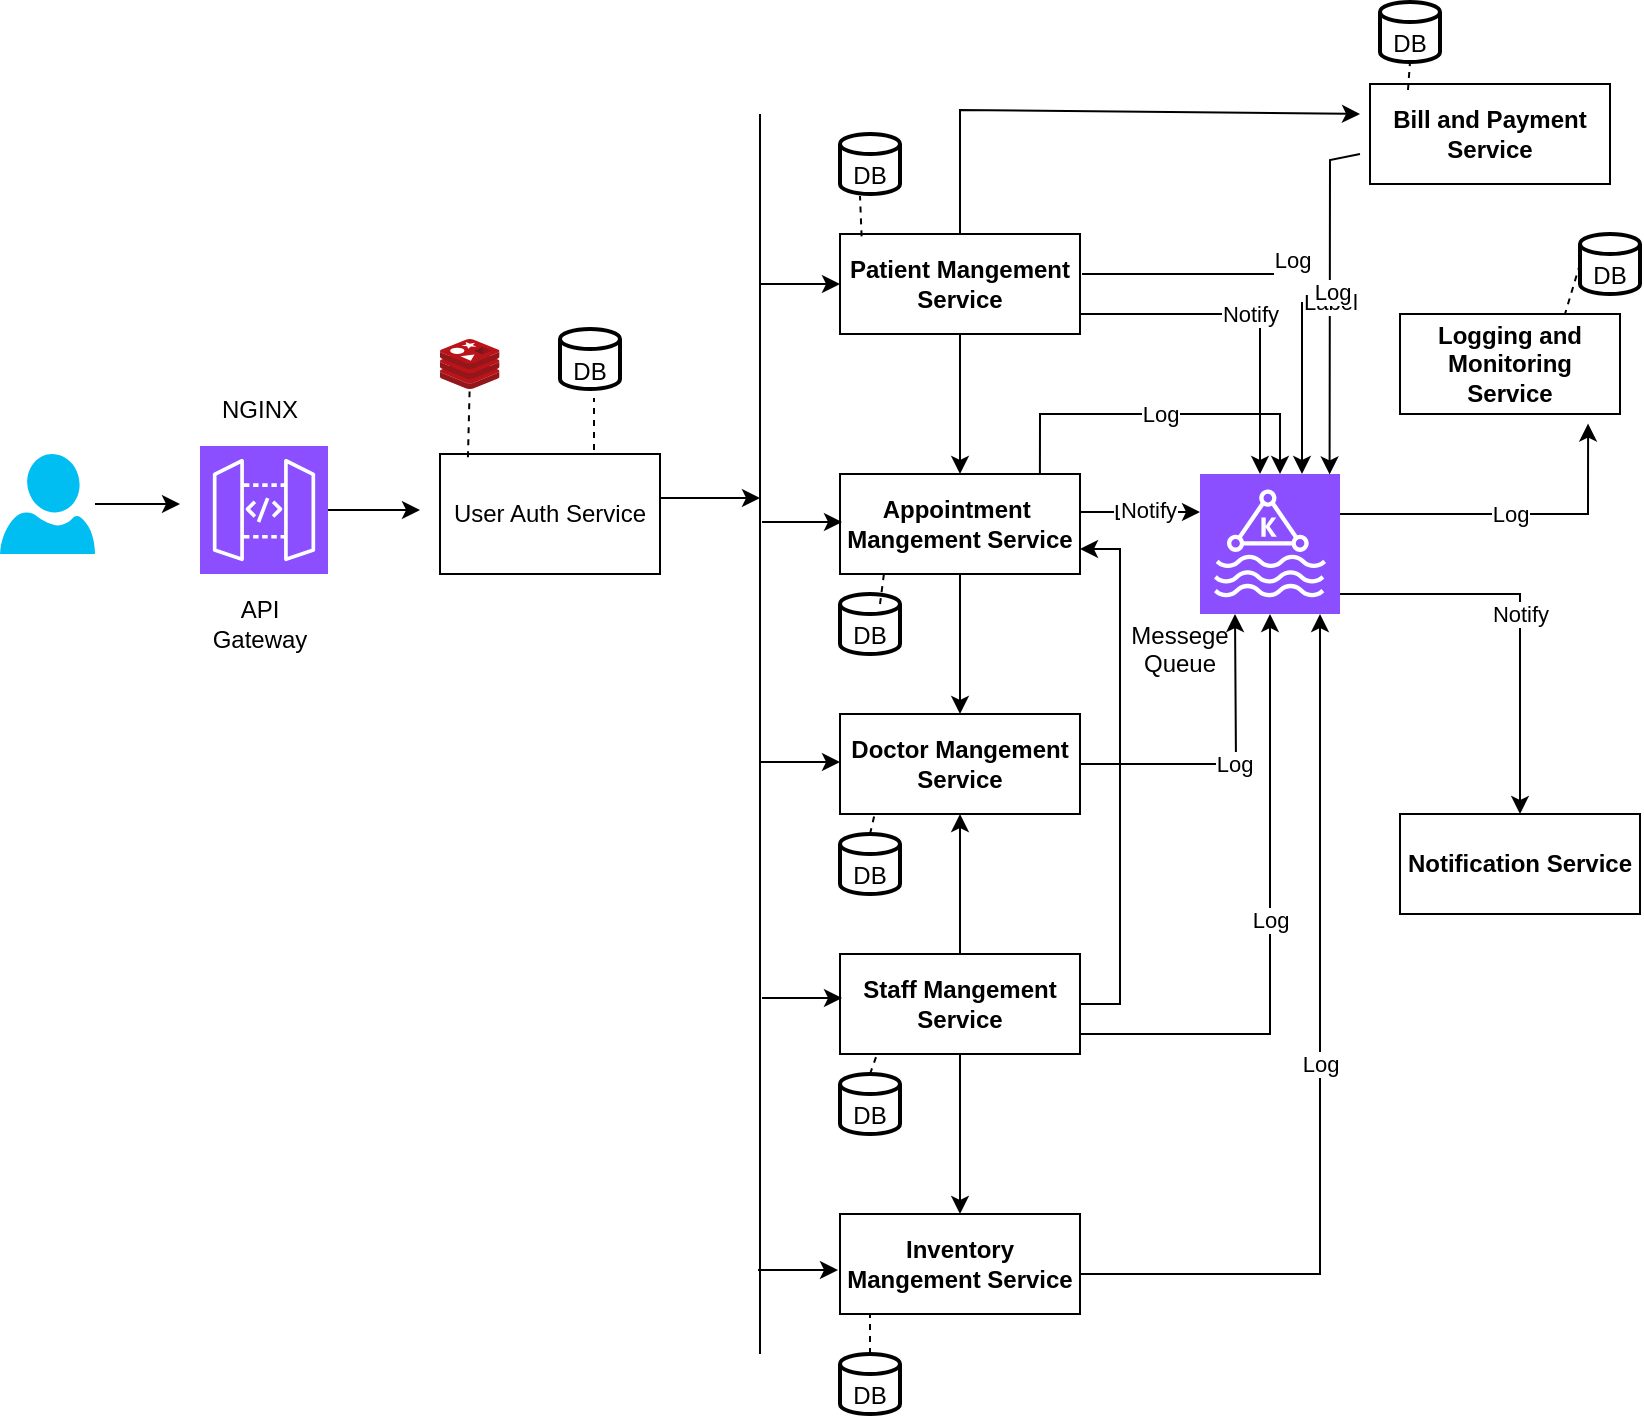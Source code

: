 <mxfile version="25.0.3">
  <diagram name="Page-1" id="c8oCwrQ6WT6dkg099jFz">
    <mxGraphModel dx="1050" dy="530" grid="1" gridSize="10" guides="1" tooltips="1" connect="1" arrows="1" fold="1" page="1" pageScale="1" pageWidth="850" pageHeight="1100" math="0" shadow="0">
      <root>
        <mxCell id="0" />
        <mxCell id="1" parent="0" />
        <mxCell id="s4P5NHIdHEnrwuTgCg9F-89" style="edgeStyle=orthogonalEdgeStyle;rounded=0;orthogonalLoop=1;jettySize=auto;html=1;" parent="1" source="s4P5NHIdHEnrwuTgCg9F-1" edge="1">
          <mxGeometry relative="1" as="geometry">
            <mxPoint x="110" y="255" as="targetPoint" />
          </mxGeometry>
        </mxCell>
        <mxCell id="s4P5NHIdHEnrwuTgCg9F-1" value="" style="verticalLabelPosition=bottom;html=1;verticalAlign=top;align=center;strokeColor=none;fillColor=#00BEF2;shape=mxgraph.azure.user;" parent="1" vertex="1">
          <mxGeometry x="20" y="230" width="47.5" height="50" as="geometry" />
        </mxCell>
        <mxCell id="s4P5NHIdHEnrwuTgCg9F-88" style="edgeStyle=orthogonalEdgeStyle;rounded=0;orthogonalLoop=1;jettySize=auto;html=1;exitX=1;exitY=0.5;exitDx=0;exitDy=0;exitPerimeter=0;" parent="1" source="s4P5NHIdHEnrwuTgCg9F-3" edge="1">
          <mxGeometry relative="1" as="geometry">
            <mxPoint x="230" y="258" as="targetPoint" />
          </mxGeometry>
        </mxCell>
        <mxCell id="s4P5NHIdHEnrwuTgCg9F-3" value="" style="sketch=0;points=[[0,0,0],[0.25,0,0],[0.5,0,0],[0.75,0,0],[1,0,0],[0,1,0],[0.25,1,0],[0.5,1,0],[0.75,1,0],[1,1,0],[0,0.25,0],[0,0.5,0],[0,0.75,0],[1,0.25,0],[1,0.5,0],[1,0.75,0]];outlineConnect=0;fontColor=#232F3E;fillColor=#8C4FFF;strokeColor=#ffffff;dashed=0;verticalLabelPosition=bottom;verticalAlign=top;align=center;html=1;fontSize=12;fontStyle=0;aspect=fixed;shape=mxgraph.aws4.resourceIcon;resIcon=mxgraph.aws4.api_gateway;" parent="1" vertex="1">
          <mxGeometry x="120" y="226" width="64" height="64" as="geometry" />
        </mxCell>
        <mxCell id="s4P5NHIdHEnrwuTgCg9F-86" style="edgeStyle=orthogonalEdgeStyle;rounded=0;orthogonalLoop=1;jettySize=auto;html=1;exitX=1;exitY=0.5;exitDx=0;exitDy=0;" parent="1" edge="1">
          <mxGeometry relative="1" as="geometry">
            <mxPoint x="400" y="252" as="targetPoint" />
            <mxPoint x="350" y="252" as="sourcePoint" />
          </mxGeometry>
        </mxCell>
        <mxCell id="s4P5NHIdHEnrwuTgCg9F-4" value="User Auth Service" style="rounded=0;whiteSpace=wrap;html=1;" parent="1" vertex="1">
          <mxGeometry x="240" y="230" width="110" height="60" as="geometry" />
        </mxCell>
        <mxCell id="s4P5NHIdHEnrwuTgCg9F-5" value="" style="image;sketch=0;aspect=fixed;html=1;points=[];align=center;fontSize=12;image=img/lib/mscae/Cache_Redis_Product.svg;" parent="1" vertex="1">
          <mxGeometry x="240" y="172.5" width="29.76" height="25" as="geometry" />
        </mxCell>
        <mxCell id="s4P5NHIdHEnrwuTgCg9F-7" value="DB" style="strokeWidth=2;html=1;shape=mxgraph.flowchart.database;whiteSpace=wrap;verticalAlign=bottom;" parent="1" vertex="1">
          <mxGeometry x="300" y="167.5" width="30" height="30" as="geometry" />
        </mxCell>
        <mxCell id="s4P5NHIdHEnrwuTgCg9F-39" style="edgeStyle=orthogonalEdgeStyle;rounded=0;orthogonalLoop=1;jettySize=auto;html=1;exitX=0.5;exitY=1;exitDx=0;exitDy=0;entryX=0.5;entryY=0;entryDx=0;entryDy=0;" parent="1" source="s4P5NHIdHEnrwuTgCg9F-8" target="s4P5NHIdHEnrwuTgCg9F-10" edge="1">
          <mxGeometry relative="1" as="geometry" />
        </mxCell>
        <mxCell id="s4P5NHIdHEnrwuTgCg9F-8" value="Patient Mangement Service" style="rounded=0;whiteSpace=wrap;html=1;fontStyle=1" parent="1" vertex="1">
          <mxGeometry x="440" y="120" width="120" height="50" as="geometry" />
        </mxCell>
        <mxCell id="s4P5NHIdHEnrwuTgCg9F-40" style="edgeStyle=orthogonalEdgeStyle;rounded=0;orthogonalLoop=1;jettySize=auto;html=1;exitX=0.5;exitY=1;exitDx=0;exitDy=0;entryX=0.5;entryY=0;entryDx=0;entryDy=0;" parent="1" source="s4P5NHIdHEnrwuTgCg9F-10" target="s4P5NHIdHEnrwuTgCg9F-11" edge="1">
          <mxGeometry relative="1" as="geometry" />
        </mxCell>
        <mxCell id="s4P5NHIdHEnrwuTgCg9F-10" value="Appointment&amp;nbsp;&lt;div&gt;Mangement Service&lt;/div&gt;" style="rounded=0;whiteSpace=wrap;html=1;fontStyle=1" parent="1" vertex="1">
          <mxGeometry x="440" y="240" width="120" height="50" as="geometry" />
        </mxCell>
        <mxCell id="s4P5NHIdHEnrwuTgCg9F-11" value="Doctor Mangement Service" style="rounded=0;whiteSpace=wrap;html=1;fontStyle=1" parent="1" vertex="1">
          <mxGeometry x="440" y="360" width="120" height="50" as="geometry" />
        </mxCell>
        <mxCell id="s4P5NHIdHEnrwuTgCg9F-41" style="edgeStyle=orthogonalEdgeStyle;rounded=0;orthogonalLoop=1;jettySize=auto;html=1;exitX=0.5;exitY=0;exitDx=0;exitDy=0;entryX=0.5;entryY=1;entryDx=0;entryDy=0;" parent="1" source="s4P5NHIdHEnrwuTgCg9F-12" target="s4P5NHIdHEnrwuTgCg9F-11" edge="1">
          <mxGeometry relative="1" as="geometry" />
        </mxCell>
        <mxCell id="s4P5NHIdHEnrwuTgCg9F-43" style="edgeStyle=orthogonalEdgeStyle;rounded=0;orthogonalLoop=1;jettySize=auto;html=1;exitX=1;exitY=0.5;exitDx=0;exitDy=0;entryX=1;entryY=0.75;entryDx=0;entryDy=0;" parent="1" source="s4P5NHIdHEnrwuTgCg9F-12" target="s4P5NHIdHEnrwuTgCg9F-10" edge="1">
          <mxGeometry relative="1" as="geometry" />
        </mxCell>
        <mxCell id="s4P5NHIdHEnrwuTgCg9F-44" style="edgeStyle=orthogonalEdgeStyle;rounded=0;orthogonalLoop=1;jettySize=auto;html=1;exitX=0.5;exitY=1;exitDx=0;exitDy=0;entryX=0.5;entryY=0;entryDx=0;entryDy=0;" parent="1" source="s4P5NHIdHEnrwuTgCg9F-12" target="s4P5NHIdHEnrwuTgCg9F-14" edge="1">
          <mxGeometry relative="1" as="geometry" />
        </mxCell>
        <mxCell id="s4P5NHIdHEnrwuTgCg9F-12" value="Staff Mangement Service" style="rounded=0;whiteSpace=wrap;html=1;fontStyle=1" parent="1" vertex="1">
          <mxGeometry x="440" y="480" width="120" height="50" as="geometry" />
        </mxCell>
        <mxCell id="s4P5NHIdHEnrwuTgCg9F-14" value="Inventory Mangement Service" style="rounded=0;whiteSpace=wrap;html=1;fontStyle=1" parent="1" vertex="1">
          <mxGeometry x="440" y="610" width="120" height="50" as="geometry" />
        </mxCell>
        <mxCell id="s4P5NHIdHEnrwuTgCg9F-15" value="" style="sketch=0;points=[[0,0,0],[0.25,0,0],[0.5,0,0],[0.75,0,0],[1,0,0],[0,1,0],[0.25,1,0],[0.5,1,0],[0.75,1,0],[1,1,0],[0,0.25,0],[0,0.5,0],[0,0.75,0],[1,0.25,0],[1,0.5,0],[1,0.75,0]];outlineConnect=0;fontColor=#232F3E;fillColor=#8C4FFF;strokeColor=#ffffff;dashed=0;verticalLabelPosition=bottom;verticalAlign=top;align=center;html=1;fontSize=12;fontStyle=0;aspect=fixed;shape=mxgraph.aws4.resourceIcon;resIcon=mxgraph.aws4.managed_streaming_for_kafka;" parent="1" vertex="1">
          <mxGeometry x="620" y="240" width="70" height="70" as="geometry" />
        </mxCell>
        <mxCell id="s4P5NHIdHEnrwuTgCg9F-16" value="Logging and Monitoring Service" style="rounded=0;whiteSpace=wrap;html=1;fontStyle=1" parent="1" vertex="1">
          <mxGeometry x="720" y="160" width="110" height="50" as="geometry" />
        </mxCell>
        <mxCell id="s4P5NHIdHEnrwuTgCg9F-17" value="Notification Service" style="rounded=0;whiteSpace=wrap;html=1;fontStyle=1" parent="1" vertex="1">
          <mxGeometry x="720" y="410" width="120" height="50" as="geometry" />
        </mxCell>
        <mxCell id="s4P5NHIdHEnrwuTgCg9F-18" value="" style="endArrow=classic;html=1;rounded=0;" parent="1" edge="1">
          <mxGeometry relative="1" as="geometry">
            <mxPoint x="561" y="140" as="sourcePoint" />
            <mxPoint x="671" y="240" as="targetPoint" />
            <Array as="points">
              <mxPoint x="671" y="140" />
            </Array>
          </mxGeometry>
        </mxCell>
        <mxCell id="s4P5NHIdHEnrwuTgCg9F-19" value="Log&lt;div&gt;&lt;br&gt;&lt;/div&gt;" style="edgeLabel;resizable=0;html=1;;align=center;verticalAlign=middle;" parent="s4P5NHIdHEnrwuTgCg9F-18" connectable="0" vertex="1">
          <mxGeometry relative="1" as="geometry" />
        </mxCell>
        <mxCell id="s4P5NHIdHEnrwuTgCg9F-21" value="" style="endArrow=classic;html=1;rounded=0;exitX=0.833;exitY=0;exitDx=0;exitDy=0;exitPerimeter=0;" parent="1" source="s4P5NHIdHEnrwuTgCg9F-10" edge="1">
          <mxGeometry relative="1" as="geometry">
            <mxPoint x="560" y="203.5" as="sourcePoint" />
            <mxPoint x="660" y="240" as="targetPoint" />
            <Array as="points">
              <mxPoint x="540" y="210" />
              <mxPoint x="660" y="210" />
            </Array>
          </mxGeometry>
        </mxCell>
        <mxCell id="s4P5NHIdHEnrwuTgCg9F-22" value="Log" style="edgeLabel;resizable=0;html=1;;align=center;verticalAlign=middle;" parent="s4P5NHIdHEnrwuTgCg9F-21" connectable="0" vertex="1">
          <mxGeometry relative="1" as="geometry" />
        </mxCell>
        <mxCell id="s4P5NHIdHEnrwuTgCg9F-23" value="" style="endArrow=classic;html=1;rounded=0;exitX=1;exitY=0.5;exitDx=0;exitDy=0;entryX=0.25;entryY=1;entryDx=0;entryDy=0;entryPerimeter=0;" parent="1" source="s4P5NHIdHEnrwuTgCg9F-11" target="s4P5NHIdHEnrwuTgCg9F-15" edge="1">
          <mxGeometry relative="1" as="geometry">
            <mxPoint x="560" y="300" as="sourcePoint" />
            <mxPoint x="620" y="295" as="targetPoint" />
            <Array as="points">
              <mxPoint x="638" y="385" />
            </Array>
          </mxGeometry>
        </mxCell>
        <mxCell id="s4P5NHIdHEnrwuTgCg9F-24" value="Log" style="edgeLabel;resizable=0;html=1;;align=center;verticalAlign=middle;" parent="s4P5NHIdHEnrwuTgCg9F-23" connectable="0" vertex="1">
          <mxGeometry relative="1" as="geometry" />
        </mxCell>
        <mxCell id="s4P5NHIdHEnrwuTgCg9F-25" value="" style="endArrow=classic;html=1;rounded=0;exitX=1;exitY=0.8;exitDx=0;exitDy=0;exitPerimeter=0;" parent="1" source="s4P5NHIdHEnrwuTgCg9F-12" target="s4P5NHIdHEnrwuTgCg9F-15" edge="1">
          <mxGeometry relative="1" as="geometry">
            <mxPoint x="560" y="410" as="sourcePoint" />
            <mxPoint x="670" y="390" as="targetPoint" />
            <Array as="points">
              <mxPoint x="655" y="520" />
              <mxPoint x="655" y="510" />
            </Array>
          </mxGeometry>
        </mxCell>
        <mxCell id="s4P5NHIdHEnrwuTgCg9F-26" value="Log" style="edgeLabel;resizable=0;html=1;;align=center;verticalAlign=middle;" parent="s4P5NHIdHEnrwuTgCg9F-25" connectable="0" vertex="1">
          <mxGeometry relative="1" as="geometry">
            <mxPoint as="offset" />
          </mxGeometry>
        </mxCell>
        <mxCell id="s4P5NHIdHEnrwuTgCg9F-27" value="" style="endArrow=classic;html=1;rounded=0;exitX=1;exitY=0.6;exitDx=0;exitDy=0;exitPerimeter=0;" parent="1" source="s4P5NHIdHEnrwuTgCg9F-14" edge="1">
          <mxGeometry relative="1" as="geometry">
            <mxPoint x="560" y="477.5" as="sourcePoint" />
            <mxPoint x="680" y="310" as="targetPoint" />
            <Array as="points">
              <mxPoint x="680" y="640" />
            </Array>
          </mxGeometry>
        </mxCell>
        <mxCell id="s4P5NHIdHEnrwuTgCg9F-28" value="Log" style="edgeLabel;resizable=0;html=1;;align=center;verticalAlign=middle;" parent="s4P5NHIdHEnrwuTgCg9F-27" connectable="0" vertex="1">
          <mxGeometry relative="1" as="geometry" />
        </mxCell>
        <mxCell id="s4P5NHIdHEnrwuTgCg9F-29" value="" style="endArrow=classic;html=1;rounded=0;entryX=0.855;entryY=1.096;entryDx=0;entryDy=0;entryPerimeter=0;" parent="1" target="s4P5NHIdHEnrwuTgCg9F-16" edge="1">
          <mxGeometry relative="1" as="geometry">
            <mxPoint x="690" y="260" as="sourcePoint" />
            <mxPoint x="781" y="252" as="targetPoint" />
            <Array as="points">
              <mxPoint x="814" y="260" />
            </Array>
          </mxGeometry>
        </mxCell>
        <mxCell id="s4P5NHIdHEnrwuTgCg9F-30" value="Log" style="edgeLabel;resizable=0;html=1;;align=center;verticalAlign=middle;" parent="s4P5NHIdHEnrwuTgCg9F-29" connectable="0" vertex="1">
          <mxGeometry relative="1" as="geometry" />
        </mxCell>
        <mxCell id="s4P5NHIdHEnrwuTgCg9F-31" value="" style="endArrow=classic;html=1;rounded=0;entryX=0.5;entryY=0;entryDx=0;entryDy=0;exitX=1;exitY=0.857;exitDx=0;exitDy=0;exitPerimeter=0;" parent="1" source="s4P5NHIdHEnrwuTgCg9F-15" target="s4P5NHIdHEnrwuTgCg9F-17" edge="1">
          <mxGeometry relative="1" as="geometry">
            <mxPoint x="680" y="282" as="sourcePoint" />
            <mxPoint x="780" y="314" as="targetPoint" />
            <Array as="points">
              <mxPoint x="780" y="300" />
            </Array>
          </mxGeometry>
        </mxCell>
        <mxCell id="s4P5NHIdHEnrwuTgCg9F-32" value="Notify" style="edgeLabel;resizable=0;html=1;;align=center;verticalAlign=middle;" parent="s4P5NHIdHEnrwuTgCg9F-31" connectable="0" vertex="1">
          <mxGeometry relative="1" as="geometry" />
        </mxCell>
        <mxCell id="s4P5NHIdHEnrwuTgCg9F-45" value="Bill and Payment Service" style="rounded=0;whiteSpace=wrap;html=1;fontStyle=1" parent="1" vertex="1">
          <mxGeometry x="705" y="45" width="120" height="50" as="geometry" />
        </mxCell>
        <mxCell id="s4P5NHIdHEnrwuTgCg9F-46" value="" style="endArrow=classic;html=1;rounded=0;exitX=0.5;exitY=0;exitDx=0;exitDy=0;" parent="1" source="s4P5NHIdHEnrwuTgCg9F-8" edge="1">
          <mxGeometry width="50" height="50" relative="1" as="geometry">
            <mxPoint x="400" y="300" as="sourcePoint" />
            <mxPoint x="700" y="60" as="targetPoint" />
            <Array as="points">
              <mxPoint x="500" y="58" />
            </Array>
          </mxGeometry>
        </mxCell>
        <mxCell id="s4P5NHIdHEnrwuTgCg9F-47" value="" style="endArrow=classic;html=1;rounded=0;entryX=0.897;entryY=-0.04;entryDx=0;entryDy=0;entryPerimeter=0;" parent="1" edge="1">
          <mxGeometry relative="1" as="geometry">
            <mxPoint x="700" y="80" as="sourcePoint" />
            <mxPoint x="684.79" y="240.2" as="targetPoint" />
            <Array as="points">
              <mxPoint x="685" y="83" />
            </Array>
          </mxGeometry>
        </mxCell>
        <mxCell id="s4P5NHIdHEnrwuTgCg9F-48" value="Label" style="edgeLabel;resizable=0;html=1;;align=center;verticalAlign=middle;" parent="s4P5NHIdHEnrwuTgCg9F-47" connectable="0" vertex="1">
          <mxGeometry relative="1" as="geometry" />
        </mxCell>
        <mxCell id="s4P5NHIdHEnrwuTgCg9F-49" value="Log" style="edgeLabel;html=1;align=center;verticalAlign=middle;resizable=0;points=[];" parent="s4P5NHIdHEnrwuTgCg9F-47" vertex="1" connectable="0">
          <mxGeometry x="-0.057" y="1" relative="1" as="geometry">
            <mxPoint as="offset" />
          </mxGeometry>
        </mxCell>
        <mxCell id="s4P5NHIdHEnrwuTgCg9F-50" value="" style="endArrow=classic;html=1;rounded=0;" parent="1" edge="1">
          <mxGeometry relative="1" as="geometry">
            <mxPoint x="560" y="160" as="sourcePoint" />
            <mxPoint x="650" y="240" as="targetPoint" />
            <Array as="points">
              <mxPoint x="650" y="160" />
            </Array>
          </mxGeometry>
        </mxCell>
        <mxCell id="s4P5NHIdHEnrwuTgCg9F-51" value="Notify" style="edgeLabel;resizable=0;html=1;;align=center;verticalAlign=middle;" parent="s4P5NHIdHEnrwuTgCg9F-50" connectable="0" vertex="1">
          <mxGeometry relative="1" as="geometry" />
        </mxCell>
        <mxCell id="s4P5NHIdHEnrwuTgCg9F-52" value="DB" style="strokeWidth=2;html=1;shape=mxgraph.flowchart.database;whiteSpace=wrap;verticalAlign=bottom;align=center;" parent="1" vertex="1">
          <mxGeometry x="440" y="70" width="30" height="30" as="geometry" />
        </mxCell>
        <mxCell id="s4P5NHIdHEnrwuTgCg9F-54" value="DB" style="strokeWidth=2;html=1;shape=mxgraph.flowchart.database;whiteSpace=wrap;verticalAlign=bottom;" parent="1" vertex="1">
          <mxGeometry x="710" y="4" width="30" height="30" as="geometry" />
        </mxCell>
        <mxCell id="s4P5NHIdHEnrwuTgCg9F-55" value="DB" style="strokeWidth=2;html=1;shape=mxgraph.flowchart.database;whiteSpace=wrap;verticalAlign=bottom;align=center;" parent="1" vertex="1">
          <mxGeometry x="440" y="300" width="30" height="30" as="geometry" />
        </mxCell>
        <mxCell id="s4P5NHIdHEnrwuTgCg9F-56" value="DB" style="strokeWidth=2;html=1;shape=mxgraph.flowchart.database;whiteSpace=wrap;verticalAlign=bottom;align=center;" parent="1" vertex="1">
          <mxGeometry x="440" y="540" width="30" height="30" as="geometry" />
        </mxCell>
        <mxCell id="s4P5NHIdHEnrwuTgCg9F-57" value="DB" style="strokeWidth=2;html=1;shape=mxgraph.flowchart.database;whiteSpace=wrap;verticalAlign=bottom;align=center;" parent="1" vertex="1">
          <mxGeometry x="440" y="420" width="30" height="30" as="geometry" />
        </mxCell>
        <mxCell id="s4P5NHIdHEnrwuTgCg9F-58" value="DB" style="strokeWidth=2;html=1;shape=mxgraph.flowchart.database;whiteSpace=wrap;verticalAlign=bottom;align=center;" parent="1" vertex="1">
          <mxGeometry x="440" y="680" width="30" height="30" as="geometry" />
        </mxCell>
        <mxCell id="s4P5NHIdHEnrwuTgCg9F-59" value="DB" style="strokeWidth=2;html=1;shape=mxgraph.flowchart.database;whiteSpace=wrap;verticalAlign=bottom;" parent="1" vertex="1">
          <mxGeometry x="810" y="120" width="30" height="30" as="geometry" />
        </mxCell>
        <mxCell id="s4P5NHIdHEnrwuTgCg9F-60" value="" style="endArrow=classic;html=1;rounded=0;" parent="1" edge="1">
          <mxGeometry relative="1" as="geometry">
            <mxPoint x="560" y="259" as="sourcePoint" />
            <mxPoint x="620" y="259" as="targetPoint" />
          </mxGeometry>
        </mxCell>
        <mxCell id="s4P5NHIdHEnrwuTgCg9F-61" value="Label" style="edgeLabel;resizable=0;html=1;;align=center;verticalAlign=middle;" parent="s4P5NHIdHEnrwuTgCg9F-60" connectable="0" vertex="1">
          <mxGeometry relative="1" as="geometry" />
        </mxCell>
        <mxCell id="s4P5NHIdHEnrwuTgCg9F-62" value="Notify" style="edgeLabel;html=1;align=center;verticalAlign=middle;resizable=0;points=[];" parent="s4P5NHIdHEnrwuTgCg9F-60" vertex="1" connectable="0">
          <mxGeometry x="0.127" y="1" relative="1" as="geometry">
            <mxPoint as="offset" />
          </mxGeometry>
        </mxCell>
        <mxCell id="s4P5NHIdHEnrwuTgCg9F-68" value="" style="endArrow=none;dashed=1;html=1;rounded=0;exitX=0.127;exitY=0.027;exitDx=0;exitDy=0;exitPerimeter=0;entryX=0.497;entryY=1.048;entryDx=0;entryDy=0;entryPerimeter=0;" parent="1" source="s4P5NHIdHEnrwuTgCg9F-4" target="s4P5NHIdHEnrwuTgCg9F-5" edge="1">
          <mxGeometry width="50" height="50" relative="1" as="geometry">
            <mxPoint x="400" y="300" as="sourcePoint" />
            <mxPoint x="450" y="250" as="targetPoint" />
          </mxGeometry>
        </mxCell>
        <mxCell id="s4P5NHIdHEnrwuTgCg9F-69" value="" style="endArrow=none;dashed=1;html=1;rounded=0;entryX=0.497;entryY=1.048;entryDx=0;entryDy=0;entryPerimeter=0;" parent="1" edge="1">
          <mxGeometry width="50" height="50" relative="1" as="geometry">
            <mxPoint x="317" y="228" as="sourcePoint" />
            <mxPoint x="317" y="202" as="targetPoint" />
          </mxGeometry>
        </mxCell>
        <mxCell id="s4P5NHIdHEnrwuTgCg9F-70" value="" style="endArrow=none;dashed=1;html=1;rounded=0;exitX=0.09;exitY=0.024;exitDx=0;exitDy=0;exitPerimeter=0;" parent="1" source="s4P5NHIdHEnrwuTgCg9F-8" edge="1">
          <mxGeometry width="50" height="50" relative="1" as="geometry">
            <mxPoint x="400" y="151" as="sourcePoint" />
            <mxPoint x="450" y="101" as="targetPoint" />
          </mxGeometry>
        </mxCell>
        <mxCell id="s4P5NHIdHEnrwuTgCg9F-71" value="" style="endArrow=none;dashed=1;html=1;rounded=0;entryX=0.5;entryY=1;entryDx=0;entryDy=0;entryPerimeter=0;" parent="1" target="s4P5NHIdHEnrwuTgCg9F-54" edge="1">
          <mxGeometry width="50" height="50" relative="1" as="geometry">
            <mxPoint x="724" y="48" as="sourcePoint" />
            <mxPoint x="450" y="250" as="targetPoint" />
          </mxGeometry>
        </mxCell>
        <mxCell id="s4P5NHIdHEnrwuTgCg9F-72" value="" style="endArrow=none;dashed=1;html=1;rounded=0;entryX=0.183;entryY=1;entryDx=0;entryDy=0;entryPerimeter=0;" parent="1" target="s4P5NHIdHEnrwuTgCg9F-10" edge="1">
          <mxGeometry width="50" height="50" relative="1" as="geometry">
            <mxPoint x="460" y="305" as="sourcePoint" />
            <mxPoint x="450" y="350" as="targetPoint" />
          </mxGeometry>
        </mxCell>
        <mxCell id="s4P5NHIdHEnrwuTgCg9F-73" value="" style="endArrow=none;dashed=1;html=1;rounded=0;entryX=0.143;entryY=1.016;entryDx=0;entryDy=0;entryPerimeter=0;exitX=0.5;exitY=0;exitDx=0;exitDy=0;exitPerimeter=0;" parent="1" source="s4P5NHIdHEnrwuTgCg9F-57" target="s4P5NHIdHEnrwuTgCg9F-11" edge="1">
          <mxGeometry width="50" height="50" relative="1" as="geometry">
            <mxPoint x="400" y="400" as="sourcePoint" />
            <mxPoint x="450" y="350" as="targetPoint" />
          </mxGeometry>
        </mxCell>
        <mxCell id="s4P5NHIdHEnrwuTgCg9F-75" value="" style="endArrow=none;dashed=1;html=1;rounded=0;entryX=0.15;entryY=1.032;entryDx=0;entryDy=0;entryPerimeter=0;" parent="1" target="s4P5NHIdHEnrwuTgCg9F-12" edge="1">
          <mxGeometry width="50" height="50" relative="1" as="geometry">
            <mxPoint x="455" y="540" as="sourcePoint" />
            <mxPoint x="450" y="450" as="targetPoint" />
          </mxGeometry>
        </mxCell>
        <mxCell id="s4P5NHIdHEnrwuTgCg9F-77" value="" style="endArrow=none;dashed=1;html=1;rounded=0;exitX=0.5;exitY=0;exitDx=0;exitDy=0;exitPerimeter=0;" parent="1" source="s4P5NHIdHEnrwuTgCg9F-58" edge="1">
          <mxGeometry width="50" height="50" relative="1" as="geometry">
            <mxPoint x="400" y="700" as="sourcePoint" />
            <mxPoint x="455" y="660" as="targetPoint" />
          </mxGeometry>
        </mxCell>
        <mxCell id="s4P5NHIdHEnrwuTgCg9F-78" value="" style="endArrow=none;dashed=1;html=1;rounded=0;entryX=0.75;entryY=0;entryDx=0;entryDy=0;exitX=0;exitY=0.5;exitDx=0;exitDy=0;exitPerimeter=0;" parent="1" source="s4P5NHIdHEnrwuTgCg9F-59" target="s4P5NHIdHEnrwuTgCg9F-16" edge="1">
          <mxGeometry width="50" height="50" relative="1" as="geometry">
            <mxPoint x="400" y="300" as="sourcePoint" />
            <mxPoint x="450" y="250" as="targetPoint" />
          </mxGeometry>
        </mxCell>
        <mxCell id="s4P5NHIdHEnrwuTgCg9F-79" value="" style="endArrow=none;html=1;rounded=0;" parent="1" edge="1">
          <mxGeometry width="50" height="50" relative="1" as="geometry">
            <mxPoint x="400" y="680" as="sourcePoint" />
            <mxPoint x="400" y="60" as="targetPoint" />
          </mxGeometry>
        </mxCell>
        <mxCell id="s4P5NHIdHEnrwuTgCg9F-81" value="" style="endArrow=classic;html=1;rounded=0;entryX=0;entryY=0.5;entryDx=0;entryDy=0;" parent="1" target="s4P5NHIdHEnrwuTgCg9F-8" edge="1">
          <mxGeometry width="50" height="50" relative="1" as="geometry">
            <mxPoint x="400" y="145" as="sourcePoint" />
            <mxPoint x="450" y="250" as="targetPoint" />
          </mxGeometry>
        </mxCell>
        <mxCell id="s4P5NHIdHEnrwuTgCg9F-82" value="" style="endArrow=classic;html=1;rounded=0;entryX=0;entryY=0.5;entryDx=0;entryDy=0;" parent="1" edge="1">
          <mxGeometry width="50" height="50" relative="1" as="geometry">
            <mxPoint x="401" y="264" as="sourcePoint" />
            <mxPoint x="441" y="264" as="targetPoint" />
          </mxGeometry>
        </mxCell>
        <mxCell id="s4P5NHIdHEnrwuTgCg9F-83" value="" style="endArrow=classic;html=1;rounded=0;entryX=0;entryY=0.5;entryDx=0;entryDy=0;" parent="1" edge="1">
          <mxGeometry width="50" height="50" relative="1" as="geometry">
            <mxPoint x="401" y="502" as="sourcePoint" />
            <mxPoint x="441" y="502" as="targetPoint" />
          </mxGeometry>
        </mxCell>
        <mxCell id="s4P5NHIdHEnrwuTgCg9F-84" value="" style="endArrow=classic;html=1;rounded=0;entryX=0;entryY=0.5;entryDx=0;entryDy=0;" parent="1" edge="1">
          <mxGeometry width="50" height="50" relative="1" as="geometry">
            <mxPoint x="400" y="384" as="sourcePoint" />
            <mxPoint x="440" y="384" as="targetPoint" />
          </mxGeometry>
        </mxCell>
        <mxCell id="s4P5NHIdHEnrwuTgCg9F-85" value="" style="endArrow=classic;html=1;rounded=0;entryX=0;entryY=0.5;entryDx=0;entryDy=0;" parent="1" edge="1">
          <mxGeometry width="50" height="50" relative="1" as="geometry">
            <mxPoint x="399" y="638" as="sourcePoint" />
            <mxPoint x="439" y="638" as="targetPoint" />
          </mxGeometry>
        </mxCell>
        <mxCell id="s4P5NHIdHEnrwuTgCg9F-90" value="API Gateway" style="text;html=1;align=center;verticalAlign=middle;whiteSpace=wrap;rounded=0;" parent="1" vertex="1">
          <mxGeometry x="120" y="300" width="60" height="30" as="geometry" />
        </mxCell>
        <mxCell id="s4P5NHIdHEnrwuTgCg9F-91" value="Messege Queue&lt;div&gt;&lt;br&gt;&lt;/div&gt;" style="text;html=1;align=center;verticalAlign=middle;whiteSpace=wrap;rounded=0;" parent="1" vertex="1">
          <mxGeometry x="590" y="320" width="40" height="30" as="geometry" />
        </mxCell>
        <mxCell id="nkNQwQp6HD77Wn99lpEw-1" value="NGINX" style="text;html=1;align=center;verticalAlign=middle;whiteSpace=wrap;rounded=0;" vertex="1" parent="1">
          <mxGeometry x="120" y="197.5" width="60" height="20" as="geometry" />
        </mxCell>
      </root>
    </mxGraphModel>
  </diagram>
</mxfile>
